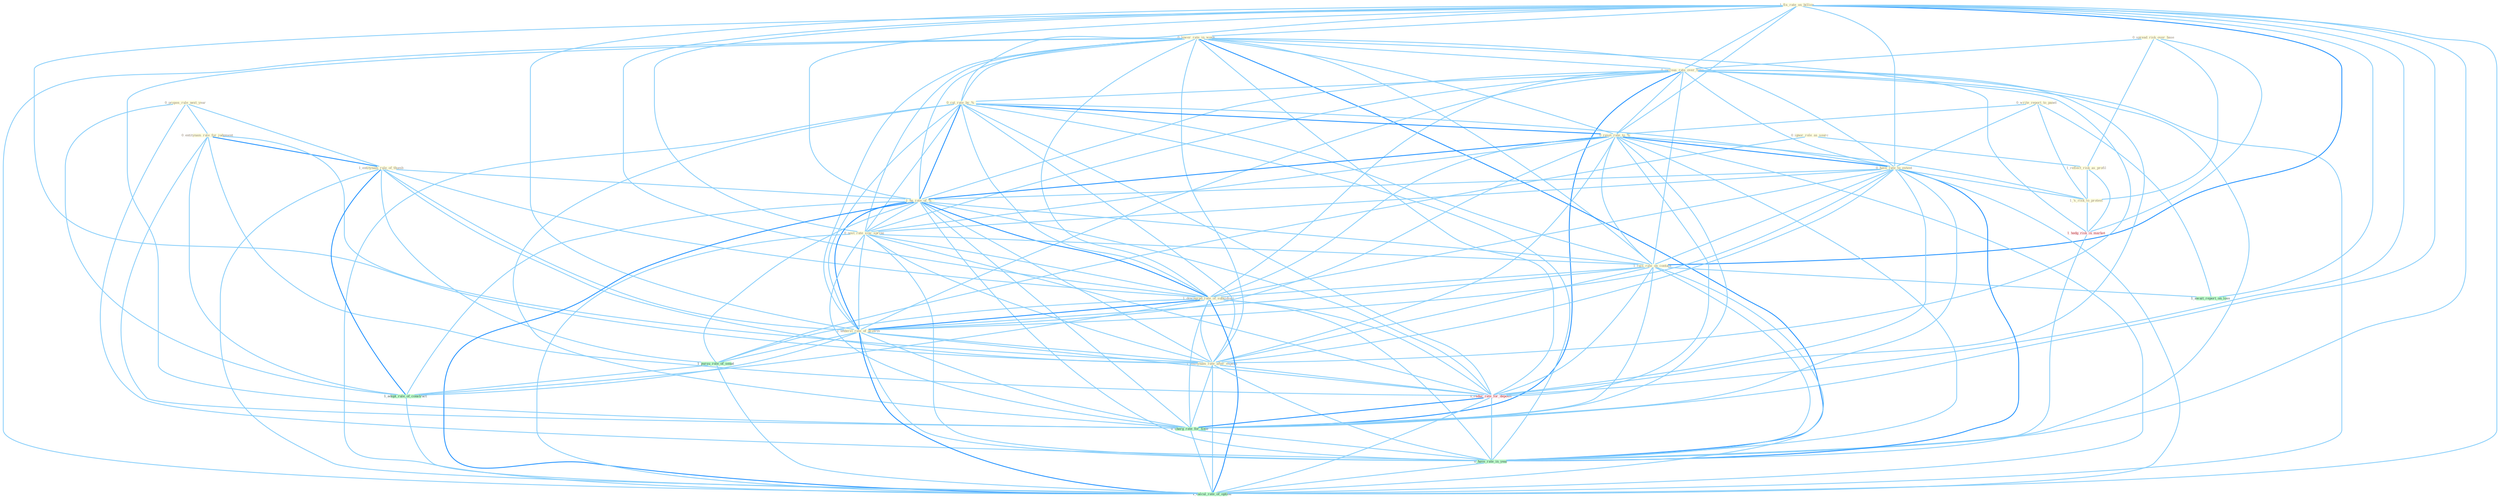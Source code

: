 Graph G{ 
    node
    [shape=polygon,style=filled,width=.5,height=.06,color="#BDFCC9",fixedsize=true,fontsize=4,
    fontcolor="#2f4f4f"];
    {node
    [color="#ffffe0", fontcolor="#8b7d6b"] "0_propos_rule_next_year " "0_ignor_role_as_sourc " "1_fix_rate_on_billion " "0_lower_rate_in_week " "0_spread_risk_over_base " "0_write_report_to_panel " "0_increas_rate_over_time " "0_cut_rate_by_% " "0_reset_rate_to_% " "0_entitynam_rule_for_judgment " "1_entitynam_rule_of_thumb " "1_reflect_risk_as_profil " "0_have_rate_to_extent " "1_ha_rate_of_% " "0_post_rate_sinc_spring " "1_rais_rate_on_contain " "1_downgrad_rate_of_subsidiari " "1_underst_rate_of_growth " "1_entitynam_rate_after_expens " "1_'s_risk_to_protest "}
{node [color="#fff0f5", fontcolor="#b22222"] "1_reduc_rate_for_deposit " "1_hedg_risk_in_market "}
edge [color="#B0E2FF"];

	"0_propos_rule_next_year " -- "0_entitynam_rule_for_judgment " [w="1", color="#87cefa" ];
	"0_propos_rule_next_year " -- "1_entitynam_rule_of_thumb " [w="1", color="#87cefa" ];
	"0_propos_rule_next_year " -- "1_adopt_rule_of_construct " [w="1", color="#87cefa" ];
	"0_propos_rule_next_year " -- "0_have_rate_in_year " [w="1", color="#87cefa" ];
	"0_ignor_role_as_sourc " -- "1_reflect_risk_as_profil " [w="1", color="#87cefa" ];
	"0_ignor_role_as_sourc " -- "1_pursu_role_of_senat " [w="1", color="#87cefa" ];
	"1_fix_rate_on_billion " -- "0_lower_rate_in_week " [w="1", color="#87cefa" ];
	"1_fix_rate_on_billion " -- "0_increas_rate_over_time " [w="1", color="#87cefa" ];
	"1_fix_rate_on_billion " -- "0_cut_rate_by_% " [w="1", color="#87cefa" ];
	"1_fix_rate_on_billion " -- "0_reset_rate_to_% " [w="1", color="#87cefa" ];
	"1_fix_rate_on_billion " -- "0_have_rate_to_extent " [w="1", color="#87cefa" ];
	"1_fix_rate_on_billion " -- "1_ha_rate_of_% " [w="1", color="#87cefa" ];
	"1_fix_rate_on_billion " -- "0_post_rate_sinc_spring " [w="1", color="#87cefa" ];
	"1_fix_rate_on_billion " -- "1_rais_rate_on_contain " [w="2", color="#1e90ff" , len=0.8];
	"1_fix_rate_on_billion " -- "1_downgrad_rate_of_subsidiari " [w="1", color="#87cefa" ];
	"1_fix_rate_on_billion " -- "1_underst_rate_of_growth " [w="1", color="#87cefa" ];
	"1_fix_rate_on_billion " -- "1_entitynam_rate_after_expens " [w="1", color="#87cefa" ];
	"1_fix_rate_on_billion " -- "1_await_report_on_loss " [w="1", color="#87cefa" ];
	"1_fix_rate_on_billion " -- "1_reduc_rate_for_deposit " [w="1", color="#87cefa" ];
	"1_fix_rate_on_billion " -- "0_charg_rate_for_time " [w="1", color="#87cefa" ];
	"1_fix_rate_on_billion " -- "0_have_rate_in_year " [w="1", color="#87cefa" ];
	"1_fix_rate_on_billion " -- "1_calcul_rate_of_option " [w="1", color="#87cefa" ];
	"0_lower_rate_in_week " -- "0_increas_rate_over_time " [w="1", color="#87cefa" ];
	"0_lower_rate_in_week " -- "0_cut_rate_by_% " [w="1", color="#87cefa" ];
	"0_lower_rate_in_week " -- "0_reset_rate_to_% " [w="1", color="#87cefa" ];
	"0_lower_rate_in_week " -- "0_have_rate_to_extent " [w="1", color="#87cefa" ];
	"0_lower_rate_in_week " -- "1_ha_rate_of_% " [w="1", color="#87cefa" ];
	"0_lower_rate_in_week " -- "0_post_rate_sinc_spring " [w="1", color="#87cefa" ];
	"0_lower_rate_in_week " -- "1_rais_rate_on_contain " [w="1", color="#87cefa" ];
	"0_lower_rate_in_week " -- "1_downgrad_rate_of_subsidiari " [w="1", color="#87cefa" ];
	"0_lower_rate_in_week " -- "1_underst_rate_of_growth " [w="1", color="#87cefa" ];
	"0_lower_rate_in_week " -- "1_entitynam_rate_after_expens " [w="1", color="#87cefa" ];
	"0_lower_rate_in_week " -- "1_reduc_rate_for_deposit " [w="1", color="#87cefa" ];
	"0_lower_rate_in_week " -- "0_charg_rate_for_time " [w="1", color="#87cefa" ];
	"0_lower_rate_in_week " -- "1_hedg_risk_in_market " [w="1", color="#87cefa" ];
	"0_lower_rate_in_week " -- "0_have_rate_in_year " [w="2", color="#1e90ff" , len=0.8];
	"0_lower_rate_in_week " -- "1_calcul_rate_of_option " [w="1", color="#87cefa" ];
	"0_spread_risk_over_base " -- "0_increas_rate_over_time " [w="1", color="#87cefa" ];
	"0_spread_risk_over_base " -- "1_reflect_risk_as_profil " [w="1", color="#87cefa" ];
	"0_spread_risk_over_base " -- "1_'s_risk_to_protest " [w="1", color="#87cefa" ];
	"0_spread_risk_over_base " -- "1_hedg_risk_in_market " [w="1", color="#87cefa" ];
	"0_write_report_to_panel " -- "0_reset_rate_to_% " [w="1", color="#87cefa" ];
	"0_write_report_to_panel " -- "0_have_rate_to_extent " [w="1", color="#87cefa" ];
	"0_write_report_to_panel " -- "1_'s_risk_to_protest " [w="1", color="#87cefa" ];
	"0_write_report_to_panel " -- "1_await_report_on_loss " [w="1", color="#87cefa" ];
	"0_increas_rate_over_time " -- "0_cut_rate_by_% " [w="1", color="#87cefa" ];
	"0_increas_rate_over_time " -- "0_reset_rate_to_% " [w="1", color="#87cefa" ];
	"0_increas_rate_over_time " -- "0_have_rate_to_extent " [w="1", color="#87cefa" ];
	"0_increas_rate_over_time " -- "1_ha_rate_of_% " [w="1", color="#87cefa" ];
	"0_increas_rate_over_time " -- "0_post_rate_sinc_spring " [w="1", color="#87cefa" ];
	"0_increas_rate_over_time " -- "1_rais_rate_on_contain " [w="1", color="#87cefa" ];
	"0_increas_rate_over_time " -- "1_downgrad_rate_of_subsidiari " [w="1", color="#87cefa" ];
	"0_increas_rate_over_time " -- "1_underst_rate_of_growth " [w="1", color="#87cefa" ];
	"0_increas_rate_over_time " -- "1_entitynam_rate_after_expens " [w="1", color="#87cefa" ];
	"0_increas_rate_over_time " -- "1_reduc_rate_for_deposit " [w="1", color="#87cefa" ];
	"0_increas_rate_over_time " -- "0_charg_rate_for_time " [w="2", color="#1e90ff" , len=0.8];
	"0_increas_rate_over_time " -- "0_have_rate_in_year " [w="1", color="#87cefa" ];
	"0_increas_rate_over_time " -- "1_calcul_rate_of_option " [w="1", color="#87cefa" ];
	"0_cut_rate_by_% " -- "0_reset_rate_to_% " [w="2", color="#1e90ff" , len=0.8];
	"0_cut_rate_by_% " -- "0_have_rate_to_extent " [w="1", color="#87cefa" ];
	"0_cut_rate_by_% " -- "1_ha_rate_of_% " [w="2", color="#1e90ff" , len=0.8];
	"0_cut_rate_by_% " -- "0_post_rate_sinc_spring " [w="1", color="#87cefa" ];
	"0_cut_rate_by_% " -- "1_rais_rate_on_contain " [w="1", color="#87cefa" ];
	"0_cut_rate_by_% " -- "1_downgrad_rate_of_subsidiari " [w="1", color="#87cefa" ];
	"0_cut_rate_by_% " -- "1_underst_rate_of_growth " [w="1", color="#87cefa" ];
	"0_cut_rate_by_% " -- "1_entitynam_rate_after_expens " [w="1", color="#87cefa" ];
	"0_cut_rate_by_% " -- "1_reduc_rate_for_deposit " [w="1", color="#87cefa" ];
	"0_cut_rate_by_% " -- "0_charg_rate_for_time " [w="1", color="#87cefa" ];
	"0_cut_rate_by_% " -- "0_have_rate_in_year " [w="1", color="#87cefa" ];
	"0_cut_rate_by_% " -- "1_calcul_rate_of_option " [w="1", color="#87cefa" ];
	"0_reset_rate_to_% " -- "0_have_rate_to_extent " [w="2", color="#1e90ff" , len=0.8];
	"0_reset_rate_to_% " -- "1_ha_rate_of_% " [w="2", color="#1e90ff" , len=0.8];
	"0_reset_rate_to_% " -- "0_post_rate_sinc_spring " [w="1", color="#87cefa" ];
	"0_reset_rate_to_% " -- "1_rais_rate_on_contain " [w="1", color="#87cefa" ];
	"0_reset_rate_to_% " -- "1_downgrad_rate_of_subsidiari " [w="1", color="#87cefa" ];
	"0_reset_rate_to_% " -- "1_underst_rate_of_growth " [w="1", color="#87cefa" ];
	"0_reset_rate_to_% " -- "1_entitynam_rate_after_expens " [w="1", color="#87cefa" ];
	"0_reset_rate_to_% " -- "1_'s_risk_to_protest " [w="1", color="#87cefa" ];
	"0_reset_rate_to_% " -- "1_reduc_rate_for_deposit " [w="1", color="#87cefa" ];
	"0_reset_rate_to_% " -- "0_charg_rate_for_time " [w="1", color="#87cefa" ];
	"0_reset_rate_to_% " -- "0_have_rate_in_year " [w="1", color="#87cefa" ];
	"0_reset_rate_to_% " -- "1_calcul_rate_of_option " [w="1", color="#87cefa" ];
	"0_entitynam_rule_for_judgment " -- "1_entitynam_rule_of_thumb " [w="2", color="#1e90ff" , len=0.8];
	"0_entitynam_rule_for_judgment " -- "1_entitynam_rate_after_expens " [w="1", color="#87cefa" ];
	"0_entitynam_rule_for_judgment " -- "1_reduc_rate_for_deposit " [w="1", color="#87cefa" ];
	"0_entitynam_rule_for_judgment " -- "0_charg_rate_for_time " [w="1", color="#87cefa" ];
	"0_entitynam_rule_for_judgment " -- "1_adopt_rule_of_construct " [w="1", color="#87cefa" ];
	"1_entitynam_rule_of_thumb " -- "1_ha_rate_of_% " [w="1", color="#87cefa" ];
	"1_entitynam_rule_of_thumb " -- "1_downgrad_rate_of_subsidiari " [w="1", color="#87cefa" ];
	"1_entitynam_rule_of_thumb " -- "1_underst_rate_of_growth " [w="1", color="#87cefa" ];
	"1_entitynam_rule_of_thumb " -- "1_entitynam_rate_after_expens " [w="1", color="#87cefa" ];
	"1_entitynam_rule_of_thumb " -- "1_pursu_role_of_senat " [w="1", color="#87cefa" ];
	"1_entitynam_rule_of_thumb " -- "1_adopt_rule_of_construct " [w="2", color="#1e90ff" , len=0.8];
	"1_entitynam_rule_of_thumb " -- "1_calcul_rate_of_option " [w="1", color="#87cefa" ];
	"1_reflect_risk_as_profil " -- "1_'s_risk_to_protest " [w="1", color="#87cefa" ];
	"1_reflect_risk_as_profil " -- "1_hedg_risk_in_market " [w="1", color="#87cefa" ];
	"0_have_rate_to_extent " -- "1_ha_rate_of_% " [w="1", color="#87cefa" ];
	"0_have_rate_to_extent " -- "0_post_rate_sinc_spring " [w="1", color="#87cefa" ];
	"0_have_rate_to_extent " -- "1_rais_rate_on_contain " [w="1", color="#87cefa" ];
	"0_have_rate_to_extent " -- "1_downgrad_rate_of_subsidiari " [w="1", color="#87cefa" ];
	"0_have_rate_to_extent " -- "1_underst_rate_of_growth " [w="1", color="#87cefa" ];
	"0_have_rate_to_extent " -- "1_entitynam_rate_after_expens " [w="1", color="#87cefa" ];
	"0_have_rate_to_extent " -- "1_'s_risk_to_protest " [w="1", color="#87cefa" ];
	"0_have_rate_to_extent " -- "1_reduc_rate_for_deposit " [w="1", color="#87cefa" ];
	"0_have_rate_to_extent " -- "0_charg_rate_for_time " [w="1", color="#87cefa" ];
	"0_have_rate_to_extent " -- "0_have_rate_in_year " [w="2", color="#1e90ff" , len=0.8];
	"0_have_rate_to_extent " -- "1_calcul_rate_of_option " [w="1", color="#87cefa" ];
	"1_ha_rate_of_% " -- "0_post_rate_sinc_spring " [w="1", color="#87cefa" ];
	"1_ha_rate_of_% " -- "1_rais_rate_on_contain " [w="1", color="#87cefa" ];
	"1_ha_rate_of_% " -- "1_downgrad_rate_of_subsidiari " [w="2", color="#1e90ff" , len=0.8];
	"1_ha_rate_of_% " -- "1_underst_rate_of_growth " [w="2", color="#1e90ff" , len=0.8];
	"1_ha_rate_of_% " -- "1_entitynam_rate_after_expens " [w="1", color="#87cefa" ];
	"1_ha_rate_of_% " -- "1_pursu_role_of_senat " [w="1", color="#87cefa" ];
	"1_ha_rate_of_% " -- "1_reduc_rate_for_deposit " [w="1", color="#87cefa" ];
	"1_ha_rate_of_% " -- "0_charg_rate_for_time " [w="1", color="#87cefa" ];
	"1_ha_rate_of_% " -- "1_adopt_rule_of_construct " [w="1", color="#87cefa" ];
	"1_ha_rate_of_% " -- "0_have_rate_in_year " [w="1", color="#87cefa" ];
	"1_ha_rate_of_% " -- "1_calcul_rate_of_option " [w="2", color="#1e90ff" , len=0.8];
	"0_post_rate_sinc_spring " -- "1_rais_rate_on_contain " [w="1", color="#87cefa" ];
	"0_post_rate_sinc_spring " -- "1_downgrad_rate_of_subsidiari " [w="1", color="#87cefa" ];
	"0_post_rate_sinc_spring " -- "1_underst_rate_of_growth " [w="1", color="#87cefa" ];
	"0_post_rate_sinc_spring " -- "1_entitynam_rate_after_expens " [w="1", color="#87cefa" ];
	"0_post_rate_sinc_spring " -- "1_reduc_rate_for_deposit " [w="1", color="#87cefa" ];
	"0_post_rate_sinc_spring " -- "0_charg_rate_for_time " [w="1", color="#87cefa" ];
	"0_post_rate_sinc_spring " -- "0_have_rate_in_year " [w="1", color="#87cefa" ];
	"0_post_rate_sinc_spring " -- "1_calcul_rate_of_option " [w="1", color="#87cefa" ];
	"1_rais_rate_on_contain " -- "1_downgrad_rate_of_subsidiari " [w="1", color="#87cefa" ];
	"1_rais_rate_on_contain " -- "1_underst_rate_of_growth " [w="1", color="#87cefa" ];
	"1_rais_rate_on_contain " -- "1_entitynam_rate_after_expens " [w="1", color="#87cefa" ];
	"1_rais_rate_on_contain " -- "1_await_report_on_loss " [w="1", color="#87cefa" ];
	"1_rais_rate_on_contain " -- "1_reduc_rate_for_deposit " [w="1", color="#87cefa" ];
	"1_rais_rate_on_contain " -- "0_charg_rate_for_time " [w="1", color="#87cefa" ];
	"1_rais_rate_on_contain " -- "0_have_rate_in_year " [w="1", color="#87cefa" ];
	"1_rais_rate_on_contain " -- "1_calcul_rate_of_option " [w="1", color="#87cefa" ];
	"1_downgrad_rate_of_subsidiari " -- "1_underst_rate_of_growth " [w="2", color="#1e90ff" , len=0.8];
	"1_downgrad_rate_of_subsidiari " -- "1_entitynam_rate_after_expens " [w="1", color="#87cefa" ];
	"1_downgrad_rate_of_subsidiari " -- "1_pursu_role_of_senat " [w="1", color="#87cefa" ];
	"1_downgrad_rate_of_subsidiari " -- "1_reduc_rate_for_deposit " [w="1", color="#87cefa" ];
	"1_downgrad_rate_of_subsidiari " -- "0_charg_rate_for_time " [w="1", color="#87cefa" ];
	"1_downgrad_rate_of_subsidiari " -- "1_adopt_rule_of_construct " [w="1", color="#87cefa" ];
	"1_downgrad_rate_of_subsidiari " -- "0_have_rate_in_year " [w="1", color="#87cefa" ];
	"1_downgrad_rate_of_subsidiari " -- "1_calcul_rate_of_option " [w="2", color="#1e90ff" , len=0.8];
	"1_underst_rate_of_growth " -- "1_entitynam_rate_after_expens " [w="1", color="#87cefa" ];
	"1_underst_rate_of_growth " -- "1_pursu_role_of_senat " [w="1", color="#87cefa" ];
	"1_underst_rate_of_growth " -- "1_reduc_rate_for_deposit " [w="1", color="#87cefa" ];
	"1_underst_rate_of_growth " -- "0_charg_rate_for_time " [w="1", color="#87cefa" ];
	"1_underst_rate_of_growth " -- "1_adopt_rule_of_construct " [w="1", color="#87cefa" ];
	"1_underst_rate_of_growth " -- "0_have_rate_in_year " [w="1", color="#87cefa" ];
	"1_underst_rate_of_growth " -- "1_calcul_rate_of_option " [w="2", color="#1e90ff" , len=0.8];
	"1_entitynam_rate_after_expens " -- "1_reduc_rate_for_deposit " [w="1", color="#87cefa" ];
	"1_entitynam_rate_after_expens " -- "0_charg_rate_for_time " [w="1", color="#87cefa" ];
	"1_entitynam_rate_after_expens " -- "0_have_rate_in_year " [w="1", color="#87cefa" ];
	"1_entitynam_rate_after_expens " -- "1_calcul_rate_of_option " [w="1", color="#87cefa" ];
	"1_'s_risk_to_protest " -- "1_hedg_risk_in_market " [w="1", color="#87cefa" ];
	"1_pursu_role_of_senat " -- "1_adopt_rule_of_construct " [w="1", color="#87cefa" ];
	"1_pursu_role_of_senat " -- "1_calcul_rate_of_option " [w="1", color="#87cefa" ];
	"1_reduc_rate_for_deposit " -- "0_charg_rate_for_time " [w="2", color="#1e90ff" , len=0.8];
	"1_reduc_rate_for_deposit " -- "0_have_rate_in_year " [w="1", color="#87cefa" ];
	"1_reduc_rate_for_deposit " -- "1_calcul_rate_of_option " [w="1", color="#87cefa" ];
	"0_charg_rate_for_time " -- "0_have_rate_in_year " [w="1", color="#87cefa" ];
	"0_charg_rate_for_time " -- "1_calcul_rate_of_option " [w="1", color="#87cefa" ];
	"1_adopt_rule_of_construct " -- "1_calcul_rate_of_option " [w="1", color="#87cefa" ];
	"1_hedg_risk_in_market " -- "0_have_rate_in_year " [w="1", color="#87cefa" ];
	"0_have_rate_in_year " -- "1_calcul_rate_of_option " [w="1", color="#87cefa" ];
}